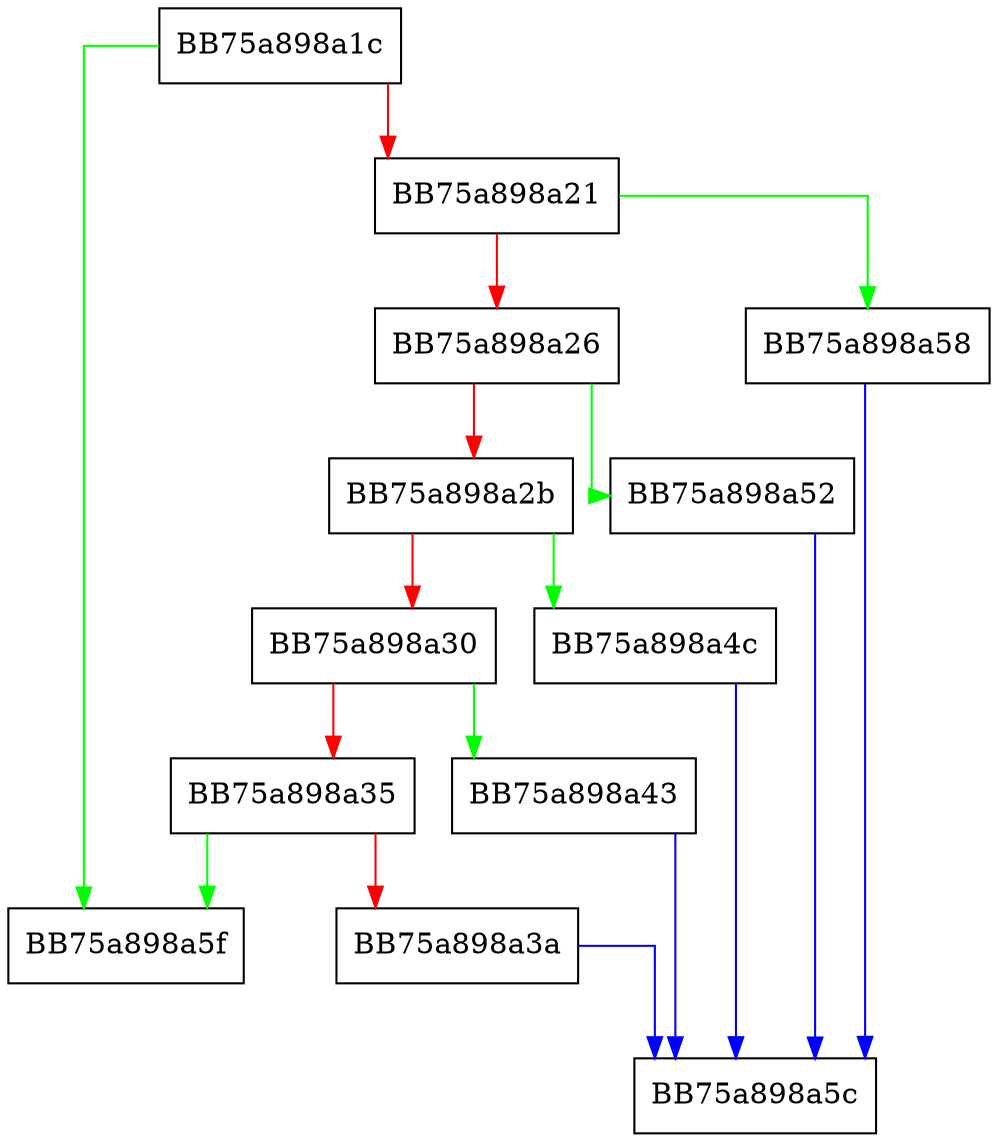 digraph UpdateSuccessActionCount {
  node [shape="box"];
  graph [splines=ortho];
  BB75a898a1c -> BB75a898a5f [color="green"];
  BB75a898a1c -> BB75a898a21 [color="red"];
  BB75a898a21 -> BB75a898a58 [color="green"];
  BB75a898a21 -> BB75a898a26 [color="red"];
  BB75a898a26 -> BB75a898a52 [color="green"];
  BB75a898a26 -> BB75a898a2b [color="red"];
  BB75a898a2b -> BB75a898a4c [color="green"];
  BB75a898a2b -> BB75a898a30 [color="red"];
  BB75a898a30 -> BB75a898a43 [color="green"];
  BB75a898a30 -> BB75a898a35 [color="red"];
  BB75a898a35 -> BB75a898a5f [color="green"];
  BB75a898a35 -> BB75a898a3a [color="red"];
  BB75a898a3a -> BB75a898a5c [color="blue"];
  BB75a898a43 -> BB75a898a5c [color="blue"];
  BB75a898a4c -> BB75a898a5c [color="blue"];
  BB75a898a52 -> BB75a898a5c [color="blue"];
  BB75a898a58 -> BB75a898a5c [color="blue"];
}